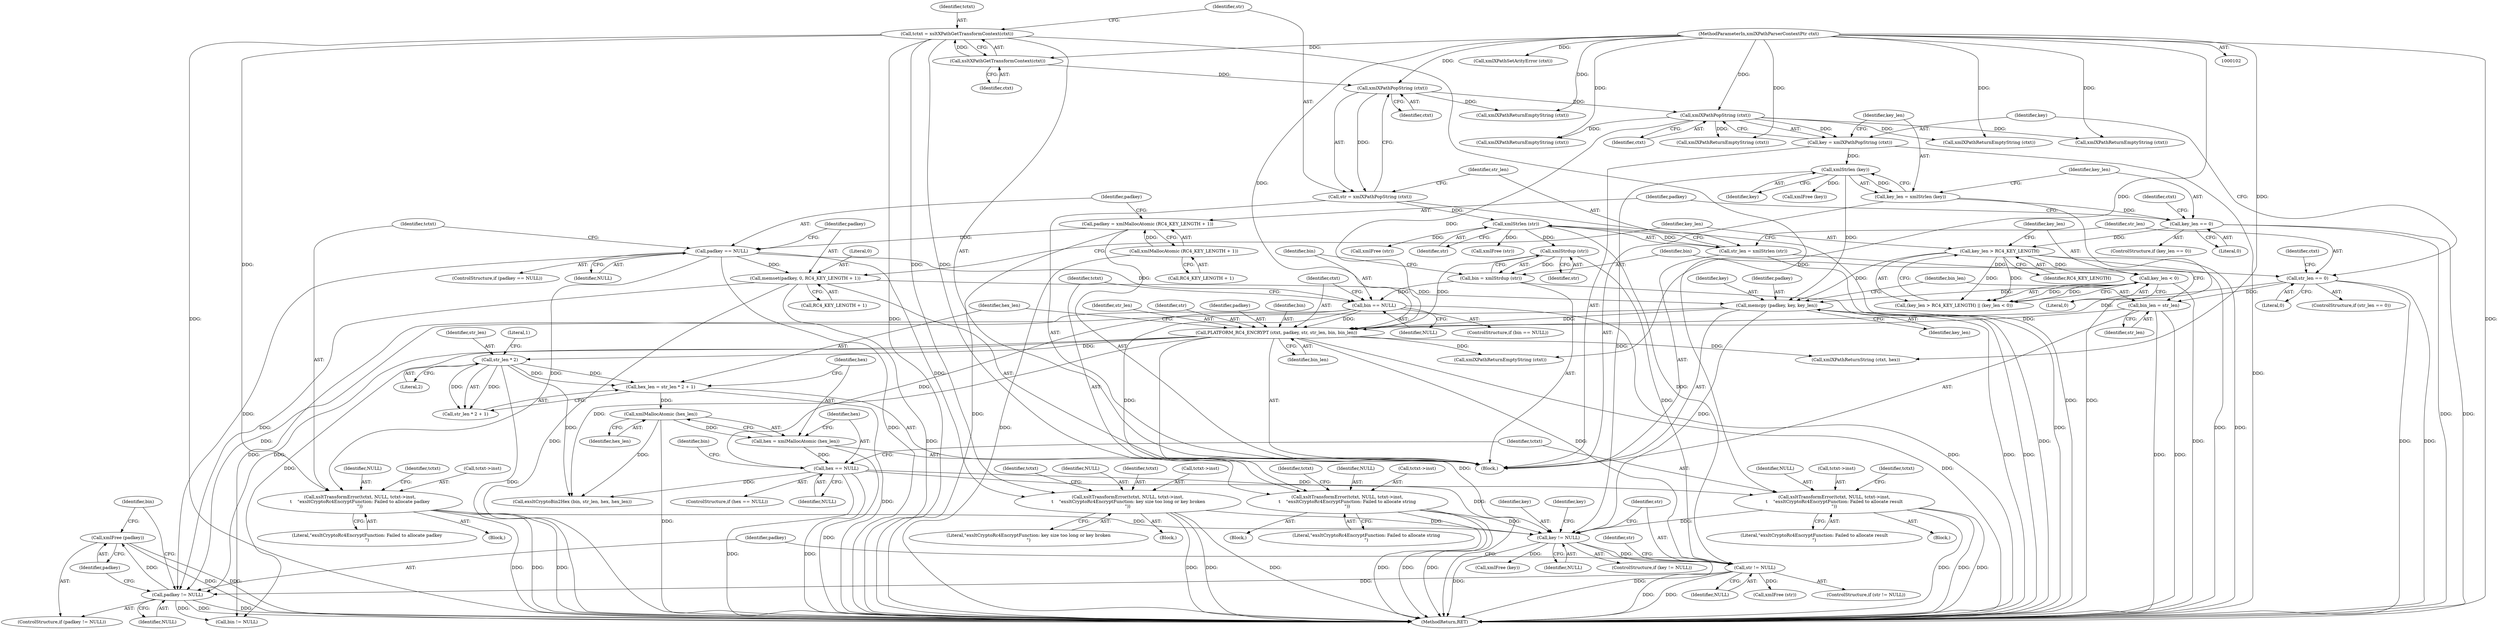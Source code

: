 digraph "0_Chrome_96dbafe288dbe2f0cc45fa3c39daf6d0c37acbab_1@pointer" {
"1000346" [label="(Call,xmlFree (padkey))"];
"1000343" [label="(Call,padkey != NULL)"];
"1000252" [label="(Call,memcpy (padkey, key, key_len))"];
"1000222" [label="(Call,memset(padkey, 0, RC4_KEY_LENGTH + 1))"];
"1000203" [label="(Call,padkey == NULL)"];
"1000196" [label="(Call,padkey = xmlMallocAtomic (RC4_KEY_LENGTH + 1))"];
"1000198" [label="(Call,xmlMallocAtomic (RC4_KEY_LENGTH + 1))"];
"1000182" [label="(Call,xmlStrlen (key))"];
"1000176" [label="(Call,key = xmlXPathPopString (ctxt))"];
"1000178" [label="(Call,xmlXPathPopString (ctxt))"];
"1000160" [label="(Call,xmlXPathPopString (ctxt))"];
"1000156" [label="(Call,xsltXPathGetTransformContext(ctxt))"];
"1000103" [label="(MethodParameterIn,xmlXPathParserContextPtr ctxt)"];
"1000230" [label="(Call,key_len > RC4_KEY_LENGTH)"];
"1000185" [label="(Call,key_len == 0)"];
"1000180" [label="(Call,key_len = xmlStrlen (key))"];
"1000233" [label="(Call,key_len < 0)"];
"1000283" [label="(Call,PLATFORM_RC4_ENCRYPT (ctxt, padkey, str, str_len, bin, bin_len))"];
"1000261" [label="(Call,xmlStrdup (str))"];
"1000164" [label="(Call,xmlStrlen (str))"];
"1000158" [label="(Call,str = xmlXPathPopString (ctxt))"];
"1000167" [label="(Call,str_len == 0)"];
"1000162" [label="(Call,str_len = xmlStrlen (str))"];
"1000264" [label="(Call,bin == NULL)"];
"1000259" [label="(Call,bin = xmlStrdup (str))"];
"1000256" [label="(Call,bin_len = str_len)"];
"1000337" [label="(Call,str != NULL)"];
"1000331" [label="(Call,key != NULL)"];
"1000207" [label="(Call,xsltTransformError(tctxt, NULL, tctxt->inst,\n\t    \"exsltCryptoRc4EncryptFunction: Failed to allocate padkey\n\"))"];
"1000154" [label="(Call,tctxt = xsltXPathGetTransformContext(ctxt))"];
"1000237" [label="(Call,xsltTransformError(tctxt, NULL, tctxt->inst,\n \t    \"exsltCryptoRc4EncryptFunction: key size too long or key broken\n\"))"];
"1000302" [label="(Call,hex == NULL)"];
"1000297" [label="(Call,hex = xmlMallocAtomic (hex_len))"];
"1000299" [label="(Call,xmlMallocAtomic (hex_len))"];
"1000290" [label="(Call,hex_len = str_len * 2 + 1)"];
"1000293" [label="(Call,str_len * 2)"];
"1000268" [label="(Call,xsltTransformError(tctxt, NULL, tctxt->inst,\n\t    \"exsltCryptoRc4EncryptFunction: Failed to allocate string\n\"))"];
"1000306" [label="(Call,xsltTransformError(tctxt, NULL, tctxt->inst,\n\t    \"exsltCryptoRc4EncryptFunction: Failed to allocate result\n\"))"];
"1000203" [label="(Call,padkey == NULL)"];
"1000312" [label="(Literal,\"exsltCryptoRc4EncryptFunction: Failed to allocate result\n\")"];
"1000339" [label="(Identifier,NULL)"];
"1000246" [label="(Identifier,tctxt)"];
"1000232" [label="(Identifier,RC4_KEY_LENGTH)"];
"1000292" [label="(Call,str_len * 2 + 1)"];
"1000296" [label="(Literal,1)"];
"1000332" [label="(Identifier,key)"];
"1000257" [label="(Identifier,bin_len)"];
"1000298" [label="(Identifier,hex)"];
"1000334" [label="(Call,xmlFree (key))"];
"1000331" [label="(Call,key != NULL)"];
"1000252" [label="(Call,memcpy (padkey, key, key_len))"];
"1000157" [label="(Identifier,ctxt)"];
"1000262" [label="(Identifier,str)"];
"1000354" [label="(MethodReturn,RET)"];
"1000204" [label="(Identifier,padkey)"];
"1000213" [label="(Literal,\"exsltCryptoRc4EncryptFunction: Failed to allocate padkey\n\")"];
"1000243" [label="(Literal,\"exsltCryptoRc4EncryptFunction: key size too long or key broken\n\")"];
"1000280" [label="(Call,xmlXPathReturnEmptyString (ctxt))"];
"1000340" [label="(Call,xmlFree (str))"];
"1000309" [label="(Call,tctxt->inst)"];
"1000263" [label="(ControlStructure,if (bin == NULL))"];
"1000163" [label="(Identifier,str_len)"];
"1000224" [label="(Literal,0)"];
"1000349" [label="(Call,bin != NULL)"];
"1000271" [label="(Call,tctxt->inst)"];
"1000156" [label="(Call,xsltXPathGetTransformContext(ctxt))"];
"1000269" [label="(Identifier,tctxt)"];
"1000268" [label="(Call,xsltTransformError(tctxt, NULL, tctxt->inst,\n\t    \"exsltCryptoRc4EncryptFunction: Failed to allocate string\n\"))"];
"1000295" [label="(Literal,2)"];
"1000326" [label="(Call,xmlXPathReturnString (ctxt, hex))"];
"1000196" [label="(Call,padkey = xmlMallocAtomic (RC4_KEY_LENGTH + 1))"];
"1000183" [label="(Identifier,key)"];
"1000284" [label="(Identifier,ctxt)"];
"1000155" [label="(Identifier,tctxt)"];
"1000335" [label="(Identifier,key)"];
"1000103" [label="(MethodParameterIn,xmlXPathParserContextPtr ctxt)"];
"1000176" [label="(Call,key = xmlXPathPopString (ctxt))"];
"1000167" [label="(Call,str_len == 0)"];
"1000344" [label="(Identifier,padkey)"];
"1000342" [label="(ControlStructure,if (padkey != NULL))"];
"1000223" [label="(Identifier,padkey)"];
"1000255" [label="(Identifier,key_len)"];
"1000206" [label="(Block,)"];
"1000300" [label="(Identifier,hex_len)"];
"1000291" [label="(Identifier,hex_len)"];
"1000207" [label="(Call,xsltTransformError(tctxt, NULL, tctxt->inst,\n\t    \"exsltCryptoRc4EncryptFunction: Failed to allocate padkey\n\"))"];
"1000180" [label="(Call,key_len = xmlStrlen (key))"];
"1000225" [label="(Call,RC4_KEY_LENGTH + 1)"];
"1000235" [label="(Literal,0)"];
"1000260" [label="(Identifier,bin)"];
"1000287" [label="(Identifier,str_len)"];
"1000277" [label="(Identifier,tctxt)"];
"1000305" [label="(Block,)"];
"1000237" [label="(Call,xsltTransformError(tctxt, NULL, tctxt->inst,\n \t    \"exsltCryptoRc4EncryptFunction: key size too long or key broken\n\"))"];
"1000166" [label="(ControlStructure,if (str_len == 0))"];
"1000179" [label="(Identifier,ctxt)"];
"1000199" [label="(Call,RC4_KEY_LENGTH + 1)"];
"1000336" [label="(ControlStructure,if (str != NULL))"];
"1000230" [label="(Call,key_len > RC4_KEY_LENGTH)"];
"1000346" [label="(Call,xmlFree (padkey))"];
"1000177" [label="(Identifier,key)"];
"1000307" [label="(Identifier,tctxt)"];
"1000249" [label="(Call,xmlXPathReturnEmptyString (ctxt))"];
"1000303" [label="(Identifier,hex)"];
"1000289" [label="(Identifier,bin_len)"];
"1000181" [label="(Identifier,key_len)"];
"1000299" [label="(Call,xmlMallocAtomic (hex_len))"];
"1000302" [label="(Call,hex == NULL)"];
"1000154" [label="(Call,tctxt = xsltXPathGetTransformContext(ctxt))"];
"1000236" [label="(Block,)"];
"1000290" [label="(Call,hex_len = str_len * 2 + 1)"];
"1000286" [label="(Identifier,str)"];
"1000341" [label="(Identifier,str)"];
"1000267" [label="(Block,)"];
"1000270" [label="(Identifier,NULL)"];
"1000173" [label="(Call,xmlFree (str))"];
"1000191" [label="(Call,xmlFree (key))"];
"1000239" [label="(Identifier,NULL)"];
"1000210" [label="(Call,tctxt->inst)"];
"1000105" [label="(Block,)"];
"1000219" [label="(Call,xmlXPathReturnEmptyString (ctxt))"];
"1000202" [label="(ControlStructure,if (padkey == NULL))"];
"1000151" [label="(Call,xmlXPathSetArityError (ctxt))"];
"1000347" [label="(Identifier,padkey)"];
"1000297" [label="(Call,hex = xmlMallocAtomic (hex_len))"];
"1000285" [label="(Identifier,padkey)"];
"1000229" [label="(Call,(key_len > RC4_KEY_LENGTH) || (key_len < 0))"];
"1000222" [label="(Call,memset(padkey, 0, RC4_KEY_LENGTH + 1))"];
"1000198" [label="(Call,xmlMallocAtomic (RC4_KEY_LENGTH + 1))"];
"1000301" [label="(ControlStructure,if (hex == NULL))"];
"1000160" [label="(Call,xmlXPathPopString (ctxt))"];
"1000184" [label="(ControlStructure,if (key_len == 0))"];
"1000315" [label="(Identifier,tctxt)"];
"1000231" [label="(Identifier,key_len)"];
"1000256" [label="(Call,bin_len = str_len)"];
"1000165" [label="(Identifier,str)"];
"1000208" [label="(Identifier,tctxt)"];
"1000254" [label="(Identifier,key)"];
"1000234" [label="(Identifier,key_len)"];
"1000350" [label="(Identifier,bin)"];
"1000345" [label="(Identifier,NULL)"];
"1000333" [label="(Identifier,NULL)"];
"1000182" [label="(Call,xmlStrlen (key))"];
"1000306" [label="(Call,xsltTransformError(tctxt, NULL, tctxt->inst,\n\t    \"exsltCryptoRc4EncryptFunction: Failed to allocate result\n\"))"];
"1000209" [label="(Identifier,NULL)"];
"1000259" [label="(Call,bin = xmlStrdup (str))"];
"1000321" [label="(Call,exsltCryptoBin2Hex (bin, str_len, hex, hex_len))"];
"1000330" [label="(ControlStructure,if (key != NULL))"];
"1000238" [label="(Identifier,tctxt)"];
"1000343" [label="(Call,padkey != NULL)"];
"1000169" [label="(Literal,0)"];
"1000193" [label="(Call,xmlFree (str))"];
"1000186" [label="(Identifier,key_len)"];
"1000197" [label="(Identifier,padkey)"];
"1000283" [label="(Call,PLATFORM_RC4_ENCRYPT (ctxt, padkey, str, str_len, bin, bin_len))"];
"1000264" [label="(Call,bin == NULL)"];
"1000205" [label="(Identifier,NULL)"];
"1000178" [label="(Call,xmlXPathPopString (ctxt))"];
"1000190" [label="(Identifier,ctxt)"];
"1000258" [label="(Identifier,str_len)"];
"1000216" [label="(Identifier,tctxt)"];
"1000233" [label="(Call,key_len < 0)"];
"1000318" [label="(Call,xmlXPathReturnEmptyString (ctxt))"];
"1000158" [label="(Call,str = xmlXPathPopString (ctxt))"];
"1000161" [label="(Identifier,ctxt)"];
"1000240" [label="(Call,tctxt->inst)"];
"1000164" [label="(Call,xmlStrlen (str))"];
"1000159" [label="(Identifier,str)"];
"1000162" [label="(Call,str_len = xmlStrlen (str))"];
"1000185" [label="(Call,key_len == 0)"];
"1000172" [label="(Identifier,ctxt)"];
"1000322" [label="(Identifier,bin)"];
"1000189" [label="(Call,xmlXPathReturnEmptyString (ctxt))"];
"1000338" [label="(Identifier,str)"];
"1000265" [label="(Identifier,bin)"];
"1000294" [label="(Identifier,str_len)"];
"1000274" [label="(Literal,\"exsltCryptoRc4EncryptFunction: Failed to allocate string\n\")"];
"1000337" [label="(Call,str != NULL)"];
"1000293" [label="(Call,str_len * 2)"];
"1000288" [label="(Identifier,bin)"];
"1000308" [label="(Identifier,NULL)"];
"1000253" [label="(Identifier,padkey)"];
"1000168" [label="(Identifier,str_len)"];
"1000304" [label="(Identifier,NULL)"];
"1000261" [label="(Call,xmlStrdup (str))"];
"1000266" [label="(Identifier,NULL)"];
"1000187" [label="(Literal,0)"];
"1000171" [label="(Call,xmlXPathReturnEmptyString (ctxt))"];
"1000346" -> "1000342"  [label="AST: "];
"1000346" -> "1000347"  [label="CFG: "];
"1000347" -> "1000346"  [label="AST: "];
"1000350" -> "1000346"  [label="CFG: "];
"1000346" -> "1000354"  [label="DDG: "];
"1000346" -> "1000354"  [label="DDG: "];
"1000343" -> "1000346"  [label="DDG: "];
"1000343" -> "1000342"  [label="AST: "];
"1000343" -> "1000345"  [label="CFG: "];
"1000344" -> "1000343"  [label="AST: "];
"1000345" -> "1000343"  [label="AST: "];
"1000347" -> "1000343"  [label="CFG: "];
"1000350" -> "1000343"  [label="CFG: "];
"1000343" -> "1000354"  [label="DDG: "];
"1000343" -> "1000354"  [label="DDG: "];
"1000252" -> "1000343"  [label="DDG: "];
"1000203" -> "1000343"  [label="DDG: "];
"1000222" -> "1000343"  [label="DDG: "];
"1000283" -> "1000343"  [label="DDG: "];
"1000337" -> "1000343"  [label="DDG: "];
"1000343" -> "1000349"  [label="DDG: "];
"1000252" -> "1000105"  [label="AST: "];
"1000252" -> "1000255"  [label="CFG: "];
"1000253" -> "1000252"  [label="AST: "];
"1000254" -> "1000252"  [label="AST: "];
"1000255" -> "1000252"  [label="AST: "];
"1000257" -> "1000252"  [label="CFG: "];
"1000252" -> "1000354"  [label="DDG: "];
"1000252" -> "1000354"  [label="DDG: "];
"1000222" -> "1000252"  [label="DDG: "];
"1000182" -> "1000252"  [label="DDG: "];
"1000230" -> "1000252"  [label="DDG: "];
"1000233" -> "1000252"  [label="DDG: "];
"1000252" -> "1000283"  [label="DDG: "];
"1000252" -> "1000331"  [label="DDG: "];
"1000222" -> "1000105"  [label="AST: "];
"1000222" -> "1000225"  [label="CFG: "];
"1000223" -> "1000222"  [label="AST: "];
"1000224" -> "1000222"  [label="AST: "];
"1000225" -> "1000222"  [label="AST: "];
"1000231" -> "1000222"  [label="CFG: "];
"1000222" -> "1000354"  [label="DDG: "];
"1000222" -> "1000354"  [label="DDG: "];
"1000203" -> "1000222"  [label="DDG: "];
"1000203" -> "1000202"  [label="AST: "];
"1000203" -> "1000205"  [label="CFG: "];
"1000204" -> "1000203"  [label="AST: "];
"1000205" -> "1000203"  [label="AST: "];
"1000208" -> "1000203"  [label="CFG: "];
"1000223" -> "1000203"  [label="CFG: "];
"1000203" -> "1000354"  [label="DDG: "];
"1000196" -> "1000203"  [label="DDG: "];
"1000203" -> "1000207"  [label="DDG: "];
"1000203" -> "1000237"  [label="DDG: "];
"1000203" -> "1000264"  [label="DDG: "];
"1000196" -> "1000105"  [label="AST: "];
"1000196" -> "1000198"  [label="CFG: "];
"1000197" -> "1000196"  [label="AST: "];
"1000198" -> "1000196"  [label="AST: "];
"1000204" -> "1000196"  [label="CFG: "];
"1000196" -> "1000354"  [label="DDG: "];
"1000198" -> "1000196"  [label="DDG: "];
"1000198" -> "1000199"  [label="CFG: "];
"1000199" -> "1000198"  [label="AST: "];
"1000198" -> "1000354"  [label="DDG: "];
"1000182" -> "1000180"  [label="AST: "];
"1000182" -> "1000183"  [label="CFG: "];
"1000183" -> "1000182"  [label="AST: "];
"1000180" -> "1000182"  [label="CFG: "];
"1000182" -> "1000180"  [label="DDG: "];
"1000176" -> "1000182"  [label="DDG: "];
"1000182" -> "1000191"  [label="DDG: "];
"1000182" -> "1000331"  [label="DDG: "];
"1000176" -> "1000105"  [label="AST: "];
"1000176" -> "1000178"  [label="CFG: "];
"1000177" -> "1000176"  [label="AST: "];
"1000178" -> "1000176"  [label="AST: "];
"1000181" -> "1000176"  [label="CFG: "];
"1000176" -> "1000354"  [label="DDG: "];
"1000178" -> "1000176"  [label="DDG: "];
"1000178" -> "1000179"  [label="CFG: "];
"1000179" -> "1000178"  [label="AST: "];
"1000160" -> "1000178"  [label="DDG: "];
"1000103" -> "1000178"  [label="DDG: "];
"1000178" -> "1000189"  [label="DDG: "];
"1000178" -> "1000219"  [label="DDG: "];
"1000178" -> "1000249"  [label="DDG: "];
"1000178" -> "1000280"  [label="DDG: "];
"1000178" -> "1000283"  [label="DDG: "];
"1000160" -> "1000158"  [label="AST: "];
"1000160" -> "1000161"  [label="CFG: "];
"1000161" -> "1000160"  [label="AST: "];
"1000158" -> "1000160"  [label="CFG: "];
"1000160" -> "1000158"  [label="DDG: "];
"1000156" -> "1000160"  [label="DDG: "];
"1000103" -> "1000160"  [label="DDG: "];
"1000160" -> "1000171"  [label="DDG: "];
"1000156" -> "1000154"  [label="AST: "];
"1000156" -> "1000157"  [label="CFG: "];
"1000157" -> "1000156"  [label="AST: "];
"1000154" -> "1000156"  [label="CFG: "];
"1000156" -> "1000154"  [label="DDG: "];
"1000103" -> "1000156"  [label="DDG: "];
"1000103" -> "1000102"  [label="AST: "];
"1000103" -> "1000354"  [label="DDG: "];
"1000103" -> "1000151"  [label="DDG: "];
"1000103" -> "1000171"  [label="DDG: "];
"1000103" -> "1000189"  [label="DDG: "];
"1000103" -> "1000219"  [label="DDG: "];
"1000103" -> "1000249"  [label="DDG: "];
"1000103" -> "1000280"  [label="DDG: "];
"1000103" -> "1000283"  [label="DDG: "];
"1000103" -> "1000318"  [label="DDG: "];
"1000103" -> "1000326"  [label="DDG: "];
"1000230" -> "1000229"  [label="AST: "];
"1000230" -> "1000232"  [label="CFG: "];
"1000231" -> "1000230"  [label="AST: "];
"1000232" -> "1000230"  [label="AST: "];
"1000234" -> "1000230"  [label="CFG: "];
"1000229" -> "1000230"  [label="CFG: "];
"1000230" -> "1000354"  [label="DDG: "];
"1000230" -> "1000354"  [label="DDG: "];
"1000230" -> "1000229"  [label="DDG: "];
"1000230" -> "1000229"  [label="DDG: "];
"1000185" -> "1000230"  [label="DDG: "];
"1000230" -> "1000233"  [label="DDG: "];
"1000185" -> "1000184"  [label="AST: "];
"1000185" -> "1000187"  [label="CFG: "];
"1000186" -> "1000185"  [label="AST: "];
"1000187" -> "1000185"  [label="AST: "];
"1000190" -> "1000185"  [label="CFG: "];
"1000197" -> "1000185"  [label="CFG: "];
"1000185" -> "1000354"  [label="DDG: "];
"1000185" -> "1000354"  [label="DDG: "];
"1000180" -> "1000185"  [label="DDG: "];
"1000180" -> "1000105"  [label="AST: "];
"1000181" -> "1000180"  [label="AST: "];
"1000186" -> "1000180"  [label="CFG: "];
"1000180" -> "1000354"  [label="DDG: "];
"1000233" -> "1000229"  [label="AST: "];
"1000233" -> "1000235"  [label="CFG: "];
"1000234" -> "1000233"  [label="AST: "];
"1000235" -> "1000233"  [label="AST: "];
"1000229" -> "1000233"  [label="CFG: "];
"1000233" -> "1000354"  [label="DDG: "];
"1000233" -> "1000229"  [label="DDG: "];
"1000233" -> "1000229"  [label="DDG: "];
"1000283" -> "1000105"  [label="AST: "];
"1000283" -> "1000289"  [label="CFG: "];
"1000284" -> "1000283"  [label="AST: "];
"1000285" -> "1000283"  [label="AST: "];
"1000286" -> "1000283"  [label="AST: "];
"1000287" -> "1000283"  [label="AST: "];
"1000288" -> "1000283"  [label="AST: "];
"1000289" -> "1000283"  [label="AST: "];
"1000291" -> "1000283"  [label="CFG: "];
"1000283" -> "1000354"  [label="DDG: "];
"1000283" -> "1000354"  [label="DDG: "];
"1000261" -> "1000283"  [label="DDG: "];
"1000167" -> "1000283"  [label="DDG: "];
"1000264" -> "1000283"  [label="DDG: "];
"1000256" -> "1000283"  [label="DDG: "];
"1000283" -> "1000293"  [label="DDG: "];
"1000283" -> "1000318"  [label="DDG: "];
"1000283" -> "1000321"  [label="DDG: "];
"1000283" -> "1000326"  [label="DDG: "];
"1000283" -> "1000337"  [label="DDG: "];
"1000283" -> "1000349"  [label="DDG: "];
"1000261" -> "1000259"  [label="AST: "];
"1000261" -> "1000262"  [label="CFG: "];
"1000262" -> "1000261"  [label="AST: "];
"1000259" -> "1000261"  [label="CFG: "];
"1000261" -> "1000259"  [label="DDG: "];
"1000164" -> "1000261"  [label="DDG: "];
"1000261" -> "1000337"  [label="DDG: "];
"1000164" -> "1000162"  [label="AST: "];
"1000164" -> "1000165"  [label="CFG: "];
"1000165" -> "1000164"  [label="AST: "];
"1000162" -> "1000164"  [label="CFG: "];
"1000164" -> "1000162"  [label="DDG: "];
"1000158" -> "1000164"  [label="DDG: "];
"1000164" -> "1000173"  [label="DDG: "];
"1000164" -> "1000193"  [label="DDG: "];
"1000164" -> "1000337"  [label="DDG: "];
"1000158" -> "1000105"  [label="AST: "];
"1000159" -> "1000158"  [label="AST: "];
"1000163" -> "1000158"  [label="CFG: "];
"1000158" -> "1000354"  [label="DDG: "];
"1000167" -> "1000166"  [label="AST: "];
"1000167" -> "1000169"  [label="CFG: "];
"1000168" -> "1000167"  [label="AST: "];
"1000169" -> "1000167"  [label="AST: "];
"1000172" -> "1000167"  [label="CFG: "];
"1000177" -> "1000167"  [label="CFG: "];
"1000167" -> "1000354"  [label="DDG: "];
"1000167" -> "1000354"  [label="DDG: "];
"1000162" -> "1000167"  [label="DDG: "];
"1000167" -> "1000256"  [label="DDG: "];
"1000162" -> "1000105"  [label="AST: "];
"1000163" -> "1000162"  [label="AST: "];
"1000168" -> "1000162"  [label="CFG: "];
"1000162" -> "1000354"  [label="DDG: "];
"1000264" -> "1000263"  [label="AST: "];
"1000264" -> "1000266"  [label="CFG: "];
"1000265" -> "1000264"  [label="AST: "];
"1000266" -> "1000264"  [label="AST: "];
"1000269" -> "1000264"  [label="CFG: "];
"1000284" -> "1000264"  [label="CFG: "];
"1000264" -> "1000354"  [label="DDG: "];
"1000259" -> "1000264"  [label="DDG: "];
"1000264" -> "1000268"  [label="DDG: "];
"1000264" -> "1000302"  [label="DDG: "];
"1000264" -> "1000349"  [label="DDG: "];
"1000259" -> "1000105"  [label="AST: "];
"1000260" -> "1000259"  [label="AST: "];
"1000265" -> "1000259"  [label="CFG: "];
"1000259" -> "1000354"  [label="DDG: "];
"1000256" -> "1000105"  [label="AST: "];
"1000256" -> "1000258"  [label="CFG: "];
"1000257" -> "1000256"  [label="AST: "];
"1000258" -> "1000256"  [label="AST: "];
"1000260" -> "1000256"  [label="CFG: "];
"1000256" -> "1000354"  [label="DDG: "];
"1000256" -> "1000354"  [label="DDG: "];
"1000337" -> "1000336"  [label="AST: "];
"1000337" -> "1000339"  [label="CFG: "];
"1000338" -> "1000337"  [label="AST: "];
"1000339" -> "1000337"  [label="AST: "];
"1000341" -> "1000337"  [label="CFG: "];
"1000344" -> "1000337"  [label="CFG: "];
"1000337" -> "1000354"  [label="DDG: "];
"1000337" -> "1000354"  [label="DDG: "];
"1000331" -> "1000337"  [label="DDG: "];
"1000337" -> "1000340"  [label="DDG: "];
"1000331" -> "1000330"  [label="AST: "];
"1000331" -> "1000333"  [label="CFG: "];
"1000332" -> "1000331"  [label="AST: "];
"1000333" -> "1000331"  [label="AST: "];
"1000335" -> "1000331"  [label="CFG: "];
"1000338" -> "1000331"  [label="CFG: "];
"1000331" -> "1000354"  [label="DDG: "];
"1000331" -> "1000354"  [label="DDG: "];
"1000207" -> "1000331"  [label="DDG: "];
"1000237" -> "1000331"  [label="DDG: "];
"1000302" -> "1000331"  [label="DDG: "];
"1000268" -> "1000331"  [label="DDG: "];
"1000306" -> "1000331"  [label="DDG: "];
"1000331" -> "1000334"  [label="DDG: "];
"1000207" -> "1000206"  [label="AST: "];
"1000207" -> "1000213"  [label="CFG: "];
"1000208" -> "1000207"  [label="AST: "];
"1000209" -> "1000207"  [label="AST: "];
"1000210" -> "1000207"  [label="AST: "];
"1000213" -> "1000207"  [label="AST: "];
"1000216" -> "1000207"  [label="CFG: "];
"1000207" -> "1000354"  [label="DDG: "];
"1000207" -> "1000354"  [label="DDG: "];
"1000207" -> "1000354"  [label="DDG: "];
"1000154" -> "1000207"  [label="DDG: "];
"1000154" -> "1000105"  [label="AST: "];
"1000155" -> "1000154"  [label="AST: "];
"1000159" -> "1000154"  [label="CFG: "];
"1000154" -> "1000354"  [label="DDG: "];
"1000154" -> "1000354"  [label="DDG: "];
"1000154" -> "1000237"  [label="DDG: "];
"1000154" -> "1000268"  [label="DDG: "];
"1000154" -> "1000306"  [label="DDG: "];
"1000237" -> "1000236"  [label="AST: "];
"1000237" -> "1000243"  [label="CFG: "];
"1000238" -> "1000237"  [label="AST: "];
"1000239" -> "1000237"  [label="AST: "];
"1000240" -> "1000237"  [label="AST: "];
"1000243" -> "1000237"  [label="AST: "];
"1000246" -> "1000237"  [label="CFG: "];
"1000237" -> "1000354"  [label="DDG: "];
"1000237" -> "1000354"  [label="DDG: "];
"1000237" -> "1000354"  [label="DDG: "];
"1000302" -> "1000301"  [label="AST: "];
"1000302" -> "1000304"  [label="CFG: "];
"1000303" -> "1000302"  [label="AST: "];
"1000304" -> "1000302"  [label="AST: "];
"1000307" -> "1000302"  [label="CFG: "];
"1000322" -> "1000302"  [label="CFG: "];
"1000302" -> "1000354"  [label="DDG: "];
"1000302" -> "1000354"  [label="DDG: "];
"1000297" -> "1000302"  [label="DDG: "];
"1000302" -> "1000306"  [label="DDG: "];
"1000302" -> "1000321"  [label="DDG: "];
"1000297" -> "1000105"  [label="AST: "];
"1000297" -> "1000299"  [label="CFG: "];
"1000298" -> "1000297"  [label="AST: "];
"1000299" -> "1000297"  [label="AST: "];
"1000303" -> "1000297"  [label="CFG: "];
"1000297" -> "1000354"  [label="DDG: "];
"1000299" -> "1000297"  [label="DDG: "];
"1000299" -> "1000300"  [label="CFG: "];
"1000300" -> "1000299"  [label="AST: "];
"1000299" -> "1000354"  [label="DDG: "];
"1000290" -> "1000299"  [label="DDG: "];
"1000299" -> "1000321"  [label="DDG: "];
"1000290" -> "1000105"  [label="AST: "];
"1000290" -> "1000292"  [label="CFG: "];
"1000291" -> "1000290"  [label="AST: "];
"1000292" -> "1000290"  [label="AST: "];
"1000298" -> "1000290"  [label="CFG: "];
"1000290" -> "1000354"  [label="DDG: "];
"1000293" -> "1000290"  [label="DDG: "];
"1000293" -> "1000290"  [label="DDG: "];
"1000293" -> "1000292"  [label="AST: "];
"1000293" -> "1000295"  [label="CFG: "];
"1000294" -> "1000293"  [label="AST: "];
"1000295" -> "1000293"  [label="AST: "];
"1000296" -> "1000293"  [label="CFG: "];
"1000293" -> "1000354"  [label="DDG: "];
"1000293" -> "1000292"  [label="DDG: "];
"1000293" -> "1000292"  [label="DDG: "];
"1000293" -> "1000321"  [label="DDG: "];
"1000268" -> "1000267"  [label="AST: "];
"1000268" -> "1000274"  [label="CFG: "];
"1000269" -> "1000268"  [label="AST: "];
"1000270" -> "1000268"  [label="AST: "];
"1000271" -> "1000268"  [label="AST: "];
"1000274" -> "1000268"  [label="AST: "];
"1000277" -> "1000268"  [label="CFG: "];
"1000268" -> "1000354"  [label="DDG: "];
"1000268" -> "1000354"  [label="DDG: "];
"1000268" -> "1000354"  [label="DDG: "];
"1000306" -> "1000305"  [label="AST: "];
"1000306" -> "1000312"  [label="CFG: "];
"1000307" -> "1000306"  [label="AST: "];
"1000308" -> "1000306"  [label="AST: "];
"1000309" -> "1000306"  [label="AST: "];
"1000312" -> "1000306"  [label="AST: "];
"1000315" -> "1000306"  [label="CFG: "];
"1000306" -> "1000354"  [label="DDG: "];
"1000306" -> "1000354"  [label="DDG: "];
"1000306" -> "1000354"  [label="DDG: "];
}
